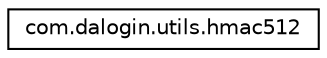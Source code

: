 digraph "Graphical Class Hierarchy"
{
  edge [fontname="Helvetica",fontsize="10",labelfontname="Helvetica",labelfontsize="10"];
  node [fontname="Helvetica",fontsize="10",shape=record];
  rankdir="LR";
  Node0 [label="com.dalogin.utils.hmac512",height=0.2,width=0.4,color="black", fillcolor="white", style="filled",URL="$classcom_1_1dalogin_1_1utils_1_1hmac512.html"];
}
